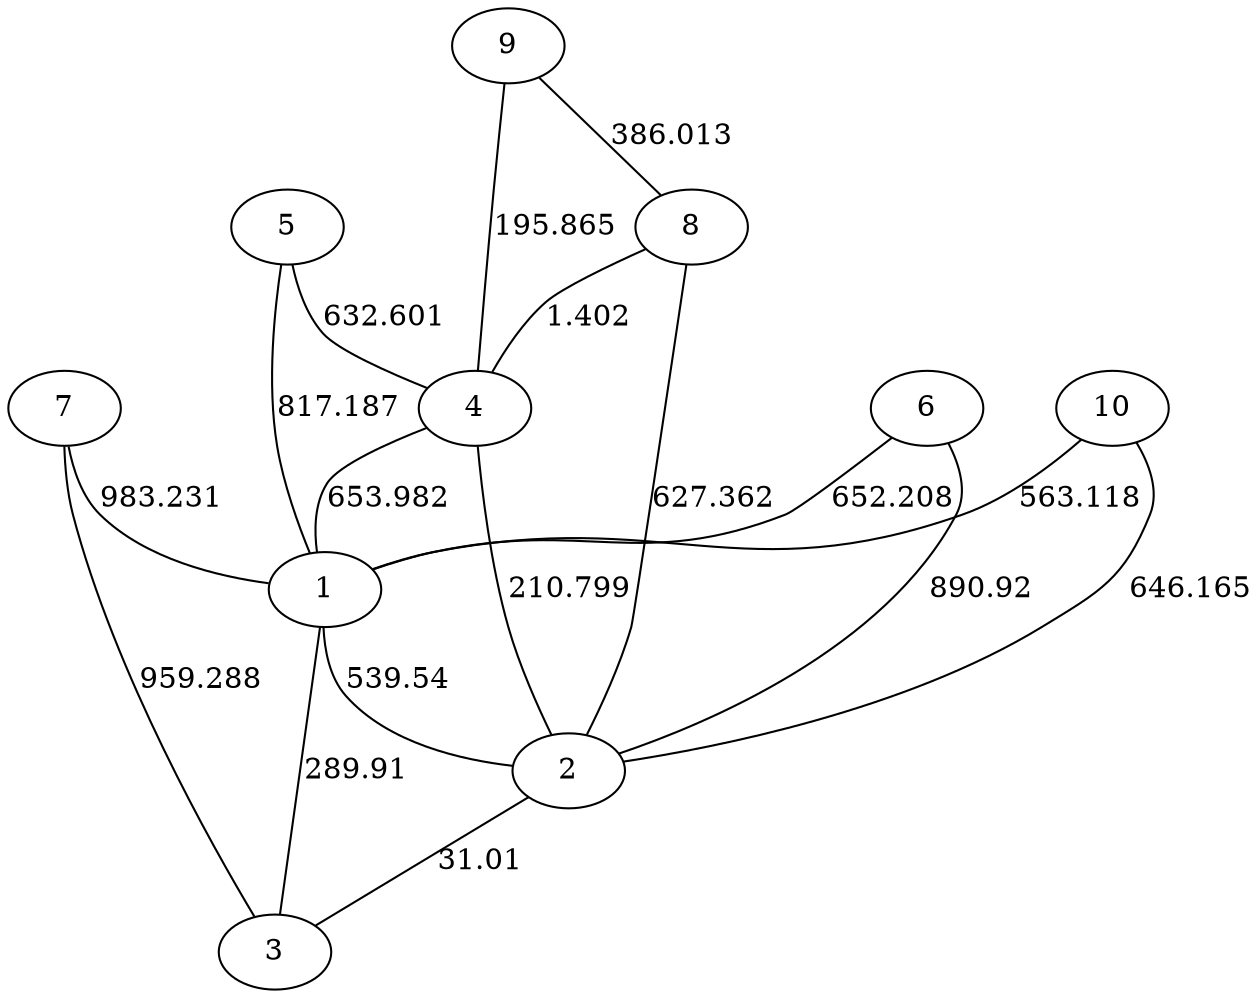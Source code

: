 graph x {
1 -- 2[label=539.54];
1 -- 3[label=289.91];
2 -- 3[label=31.01];
4 -- 1[label=653.982];
4 -- 2[label=210.799];
5 -- 4[label=632.601];
5 -- 1[label=817.187];
6 -- 1[label=652.208];
6 -- 2[label=890.92];
7 -- 1[label=983.231];
7 -- 3[label=959.288];
8 -- 4[label=1.402];
8 -- 2[label=627.362];
9 -- 8[label=386.013];
9 -- 4[label=195.865];
10 -- 1[label=563.118];
10 -- 2[label=646.165];
}